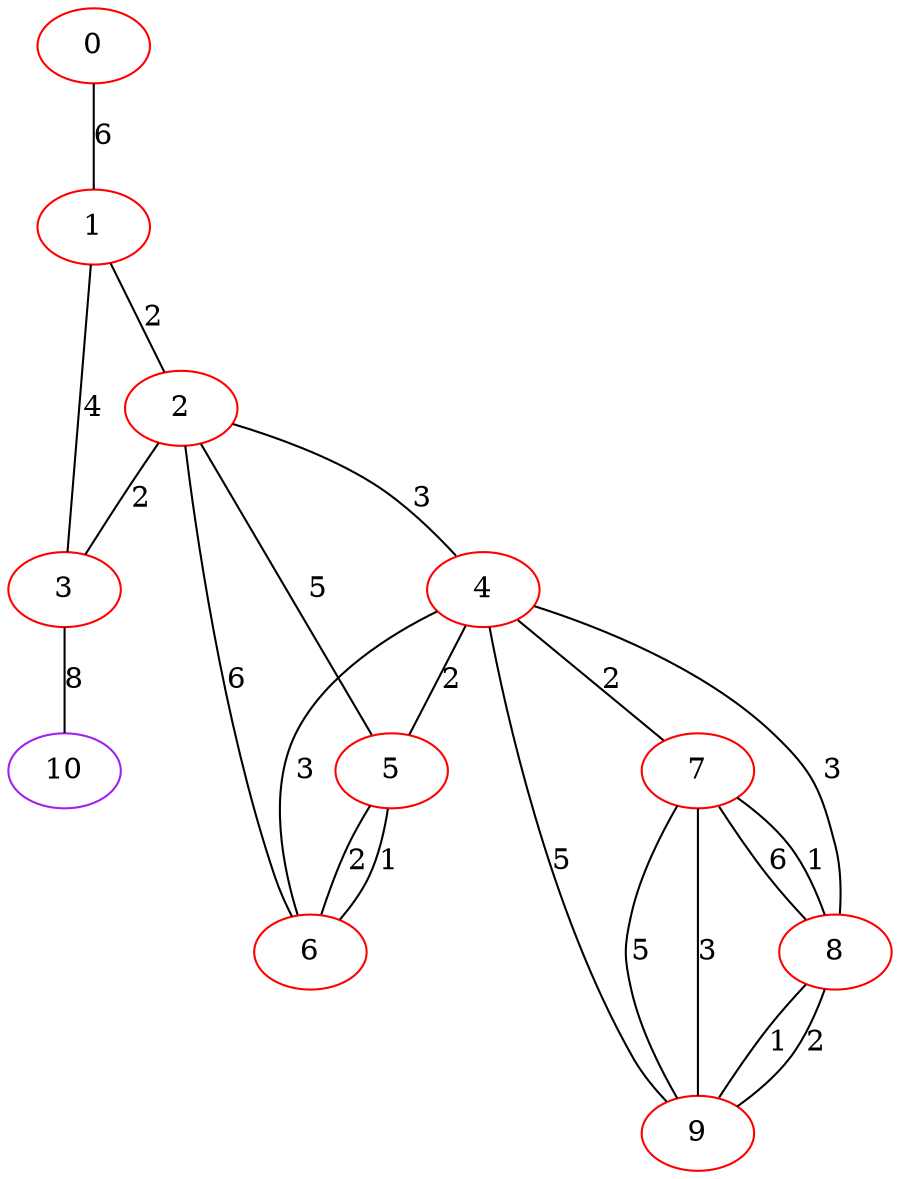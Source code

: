graph "" {
0 [color=red, weight=1];
1 [color=red, weight=1];
2 [color=red, weight=1];
3 [color=red, weight=1];
4 [color=red, weight=1];
5 [color=red, weight=1];
6 [color=red, weight=1];
7 [color=red, weight=1];
8 [color=red, weight=1];
9 [color=red, weight=1];
10 [color=purple, weight=4];
0 -- 1  [key=0, label=6];
1 -- 2  [key=0, label=2];
1 -- 3  [key=0, label=4];
2 -- 3  [key=0, label=2];
2 -- 4  [key=0, label=3];
2 -- 5  [key=0, label=5];
2 -- 6  [key=0, label=6];
3 -- 10  [key=0, label=8];
4 -- 5  [key=0, label=2];
4 -- 6  [key=0, label=3];
4 -- 7  [key=0, label=2];
4 -- 8  [key=0, label=3];
4 -- 9  [key=0, label=5];
5 -- 6  [key=0, label=2];
5 -- 6  [key=1, label=1];
7 -- 8  [key=0, label=6];
7 -- 8  [key=1, label=1];
7 -- 9  [key=0, label=5];
7 -- 9  [key=1, label=3];
8 -- 9  [key=0, label=1];
8 -- 9  [key=1, label=2];
}

